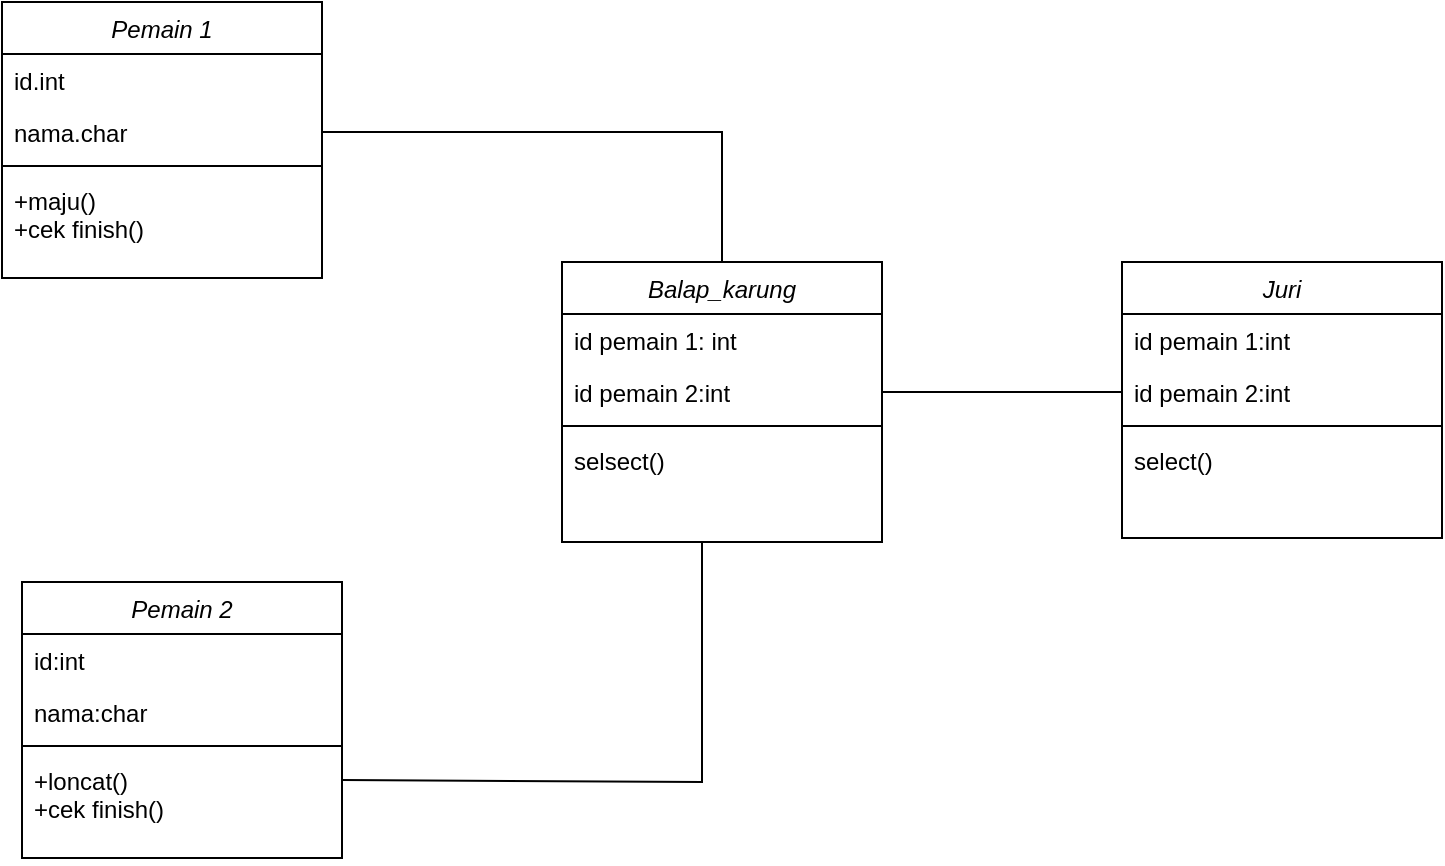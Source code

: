<mxfile version="22.0.8" type="github">
  <diagram id="C5RBs43oDa-KdzZeNtuy" name="Page-1">
    <mxGraphModel dx="888" dy="519" grid="1" gridSize="10" guides="1" tooltips="1" connect="1" arrows="1" fold="1" page="1" pageScale="1" pageWidth="827" pageHeight="1169" math="0" shadow="0">
      <root>
        <mxCell id="WIyWlLk6GJQsqaUBKTNV-0" />
        <mxCell id="WIyWlLk6GJQsqaUBKTNV-1" parent="WIyWlLk6GJQsqaUBKTNV-0" />
        <mxCell id="zkfFHV4jXpPFQw0GAbJ--0" value="Pemain 1" style="swimlane;fontStyle=2;align=center;verticalAlign=top;childLayout=stackLayout;horizontal=1;startSize=26;horizontalStack=0;resizeParent=1;resizeLast=0;collapsible=1;marginBottom=0;rounded=0;shadow=0;strokeWidth=1;" parent="WIyWlLk6GJQsqaUBKTNV-1" vertex="1">
          <mxGeometry x="70" y="150" width="160" height="138" as="geometry">
            <mxRectangle x="230" y="140" width="160" height="26" as="alternateBounds" />
          </mxGeometry>
        </mxCell>
        <mxCell id="zkfFHV4jXpPFQw0GAbJ--1" value="id.int" style="text;align=left;verticalAlign=top;spacingLeft=4;spacingRight=4;overflow=hidden;rotatable=0;points=[[0,0.5],[1,0.5]];portConstraint=eastwest;" parent="zkfFHV4jXpPFQw0GAbJ--0" vertex="1">
          <mxGeometry y="26" width="160" height="26" as="geometry" />
        </mxCell>
        <mxCell id="zkfFHV4jXpPFQw0GAbJ--2" value="nama.char" style="text;align=left;verticalAlign=top;spacingLeft=4;spacingRight=4;overflow=hidden;rotatable=0;points=[[0,0.5],[1,0.5]];portConstraint=eastwest;rounded=0;shadow=0;html=0;" parent="zkfFHV4jXpPFQw0GAbJ--0" vertex="1">
          <mxGeometry y="52" width="160" height="26" as="geometry" />
        </mxCell>
        <mxCell id="zkfFHV4jXpPFQw0GAbJ--4" value="" style="line;html=1;strokeWidth=1;align=left;verticalAlign=middle;spacingTop=-1;spacingLeft=3;spacingRight=3;rotatable=0;labelPosition=right;points=[];portConstraint=eastwest;" parent="zkfFHV4jXpPFQw0GAbJ--0" vertex="1">
          <mxGeometry y="78" width="160" height="8" as="geometry" />
        </mxCell>
        <mxCell id="zkfFHV4jXpPFQw0GAbJ--5" value="+maju()&#xa;+cek finish()&#xa;" style="text;align=left;verticalAlign=top;spacingLeft=4;spacingRight=4;overflow=hidden;rotatable=0;points=[[0,0.5],[1,0.5]];portConstraint=eastwest;" parent="zkfFHV4jXpPFQw0GAbJ--0" vertex="1">
          <mxGeometry y="86" width="160" height="52" as="geometry" />
        </mxCell>
        <mxCell id="lZocu9YyCx5DyLoexsz3-17" value="Pemain 2" style="swimlane;fontStyle=2;align=center;verticalAlign=top;childLayout=stackLayout;horizontal=1;startSize=26;horizontalStack=0;resizeParent=1;resizeLast=0;collapsible=1;marginBottom=0;rounded=0;shadow=0;strokeWidth=1;" vertex="1" parent="WIyWlLk6GJQsqaUBKTNV-1">
          <mxGeometry x="80" y="440" width="160" height="138" as="geometry">
            <mxRectangle x="230" y="140" width="160" height="26" as="alternateBounds" />
          </mxGeometry>
        </mxCell>
        <mxCell id="lZocu9YyCx5DyLoexsz3-18" value="id:int" style="text;align=left;verticalAlign=top;spacingLeft=4;spacingRight=4;overflow=hidden;rotatable=0;points=[[0,0.5],[1,0.5]];portConstraint=eastwest;" vertex="1" parent="lZocu9YyCx5DyLoexsz3-17">
          <mxGeometry y="26" width="160" height="26" as="geometry" />
        </mxCell>
        <mxCell id="lZocu9YyCx5DyLoexsz3-19" value="nama:char&#xa;" style="text;align=left;verticalAlign=top;spacingLeft=4;spacingRight=4;overflow=hidden;rotatable=0;points=[[0,0.5],[1,0.5]];portConstraint=eastwest;rounded=0;shadow=0;html=0;" vertex="1" parent="lZocu9YyCx5DyLoexsz3-17">
          <mxGeometry y="52" width="160" height="26" as="geometry" />
        </mxCell>
        <mxCell id="lZocu9YyCx5DyLoexsz3-21" value="" style="line;html=1;strokeWidth=1;align=left;verticalAlign=middle;spacingTop=-1;spacingLeft=3;spacingRight=3;rotatable=0;labelPosition=right;points=[];portConstraint=eastwest;" vertex="1" parent="lZocu9YyCx5DyLoexsz3-17">
          <mxGeometry y="78" width="160" height="8" as="geometry" />
        </mxCell>
        <mxCell id="lZocu9YyCx5DyLoexsz3-22" value="+loncat()&#xa;+cek finish()" style="text;align=left;verticalAlign=top;spacingLeft=4;spacingRight=4;overflow=hidden;rotatable=0;points=[[0,0.5],[1,0.5]];portConstraint=eastwest;" vertex="1" parent="lZocu9YyCx5DyLoexsz3-17">
          <mxGeometry y="86" width="160" height="52" as="geometry" />
        </mxCell>
        <mxCell id="lZocu9YyCx5DyLoexsz3-30" value="Juri&#xa;" style="swimlane;fontStyle=2;align=center;verticalAlign=top;childLayout=stackLayout;horizontal=1;startSize=26;horizontalStack=0;resizeParent=1;resizeLast=0;collapsible=1;marginBottom=0;rounded=0;shadow=0;strokeWidth=1;" vertex="1" parent="WIyWlLk6GJQsqaUBKTNV-1">
          <mxGeometry x="630" y="280" width="160" height="138" as="geometry">
            <mxRectangle x="230" y="140" width="160" height="26" as="alternateBounds" />
          </mxGeometry>
        </mxCell>
        <mxCell id="lZocu9YyCx5DyLoexsz3-31" value="id pemain 1:int" style="text;align=left;verticalAlign=top;spacingLeft=4;spacingRight=4;overflow=hidden;rotatable=0;points=[[0,0.5],[1,0.5]];portConstraint=eastwest;" vertex="1" parent="lZocu9YyCx5DyLoexsz3-30">
          <mxGeometry y="26" width="160" height="26" as="geometry" />
        </mxCell>
        <mxCell id="lZocu9YyCx5DyLoexsz3-32" value="id pemain 2:int" style="text;align=left;verticalAlign=top;spacingLeft=4;spacingRight=4;overflow=hidden;rotatable=0;points=[[0,0.5],[1,0.5]];portConstraint=eastwest;rounded=0;shadow=0;html=0;" vertex="1" parent="lZocu9YyCx5DyLoexsz3-30">
          <mxGeometry y="52" width="160" height="26" as="geometry" />
        </mxCell>
        <mxCell id="lZocu9YyCx5DyLoexsz3-34" value="" style="line;html=1;strokeWidth=1;align=left;verticalAlign=middle;spacingTop=-1;spacingLeft=3;spacingRight=3;rotatable=0;labelPosition=right;points=[];portConstraint=eastwest;" vertex="1" parent="lZocu9YyCx5DyLoexsz3-30">
          <mxGeometry y="78" width="160" height="8" as="geometry" />
        </mxCell>
        <mxCell id="lZocu9YyCx5DyLoexsz3-35" value="select()&#xa;" style="text;align=left;verticalAlign=top;spacingLeft=4;spacingRight=4;overflow=hidden;rotatable=0;points=[[0,0.5],[1,0.5]];portConstraint=eastwest;" vertex="1" parent="lZocu9YyCx5DyLoexsz3-30">
          <mxGeometry y="86" width="160" height="52" as="geometry" />
        </mxCell>
        <mxCell id="lZocu9YyCx5DyLoexsz3-36" value="Balap_karung&#xa;" style="swimlane;fontStyle=2;align=center;verticalAlign=top;childLayout=stackLayout;horizontal=1;startSize=26;horizontalStack=0;resizeParent=1;resizeLast=0;collapsible=1;marginBottom=0;rounded=0;shadow=0;strokeWidth=1;" vertex="1" parent="WIyWlLk6GJQsqaUBKTNV-1">
          <mxGeometry x="350" y="280" width="160" height="140" as="geometry">
            <mxRectangle x="230" y="140" width="160" height="26" as="alternateBounds" />
          </mxGeometry>
        </mxCell>
        <mxCell id="lZocu9YyCx5DyLoexsz3-37" value="id pemain 1: int" style="text;align=left;verticalAlign=top;spacingLeft=4;spacingRight=4;overflow=hidden;rotatable=0;points=[[0,0.5],[1,0.5]];portConstraint=eastwest;" vertex="1" parent="lZocu9YyCx5DyLoexsz3-36">
          <mxGeometry y="26" width="160" height="26" as="geometry" />
        </mxCell>
        <mxCell id="lZocu9YyCx5DyLoexsz3-38" value="id pemain 2:int&#xa;" style="text;align=left;verticalAlign=top;spacingLeft=4;spacingRight=4;overflow=hidden;rotatable=0;points=[[0,0.5],[1,0.5]];portConstraint=eastwest;rounded=0;shadow=0;html=0;" vertex="1" parent="lZocu9YyCx5DyLoexsz3-36">
          <mxGeometry y="52" width="160" height="26" as="geometry" />
        </mxCell>
        <mxCell id="lZocu9YyCx5DyLoexsz3-40" value="" style="line;html=1;strokeWidth=1;align=left;verticalAlign=middle;spacingTop=-1;spacingLeft=3;spacingRight=3;rotatable=0;labelPosition=right;points=[];portConstraint=eastwest;" vertex="1" parent="lZocu9YyCx5DyLoexsz3-36">
          <mxGeometry y="78" width="160" height="8" as="geometry" />
        </mxCell>
        <mxCell id="lZocu9YyCx5DyLoexsz3-41" value="selsect()" style="text;align=left;verticalAlign=top;spacingLeft=4;spacingRight=4;overflow=hidden;rotatable=0;points=[[0,0.5],[1,0.5]];portConstraint=eastwest;" vertex="1" parent="lZocu9YyCx5DyLoexsz3-36">
          <mxGeometry y="86" width="160" height="24" as="geometry" />
        </mxCell>
        <mxCell id="lZocu9YyCx5DyLoexsz3-49" value="" style="endArrow=none;html=1;rounded=0;exitX=1;exitY=0.5;exitDx=0;exitDy=0;entryX=0.5;entryY=0;entryDx=0;entryDy=0;" edge="1" parent="WIyWlLk6GJQsqaUBKTNV-1" source="zkfFHV4jXpPFQw0GAbJ--2" target="lZocu9YyCx5DyLoexsz3-36">
          <mxGeometry width="50" height="50" relative="1" as="geometry">
            <mxPoint x="380" y="450" as="sourcePoint" />
            <mxPoint x="430" y="400" as="targetPoint" />
            <Array as="points">
              <mxPoint x="430" y="215" />
            </Array>
          </mxGeometry>
        </mxCell>
        <mxCell id="lZocu9YyCx5DyLoexsz3-50" value="" style="endArrow=none;html=1;rounded=0;exitX=1;exitY=0.5;exitDx=0;exitDy=0;" edge="1" parent="WIyWlLk6GJQsqaUBKTNV-1">
          <mxGeometry width="50" height="50" relative="1" as="geometry">
            <mxPoint x="240" y="539" as="sourcePoint" />
            <mxPoint x="420" y="420" as="targetPoint" />
            <Array as="points">
              <mxPoint x="420" y="540" />
              <mxPoint x="420" y="420" />
            </Array>
          </mxGeometry>
        </mxCell>
        <mxCell id="lZocu9YyCx5DyLoexsz3-51" value="" style="endArrow=none;html=1;rounded=0;entryX=0;entryY=0.5;entryDx=0;entryDy=0;exitX=1;exitY=0.5;exitDx=0;exitDy=0;" edge="1" parent="WIyWlLk6GJQsqaUBKTNV-1" source="lZocu9YyCx5DyLoexsz3-38" target="lZocu9YyCx5DyLoexsz3-32">
          <mxGeometry width="50" height="50" relative="1" as="geometry">
            <mxPoint x="500" y="390" as="sourcePoint" />
            <mxPoint x="550" y="340" as="targetPoint" />
          </mxGeometry>
        </mxCell>
      </root>
    </mxGraphModel>
  </diagram>
</mxfile>
